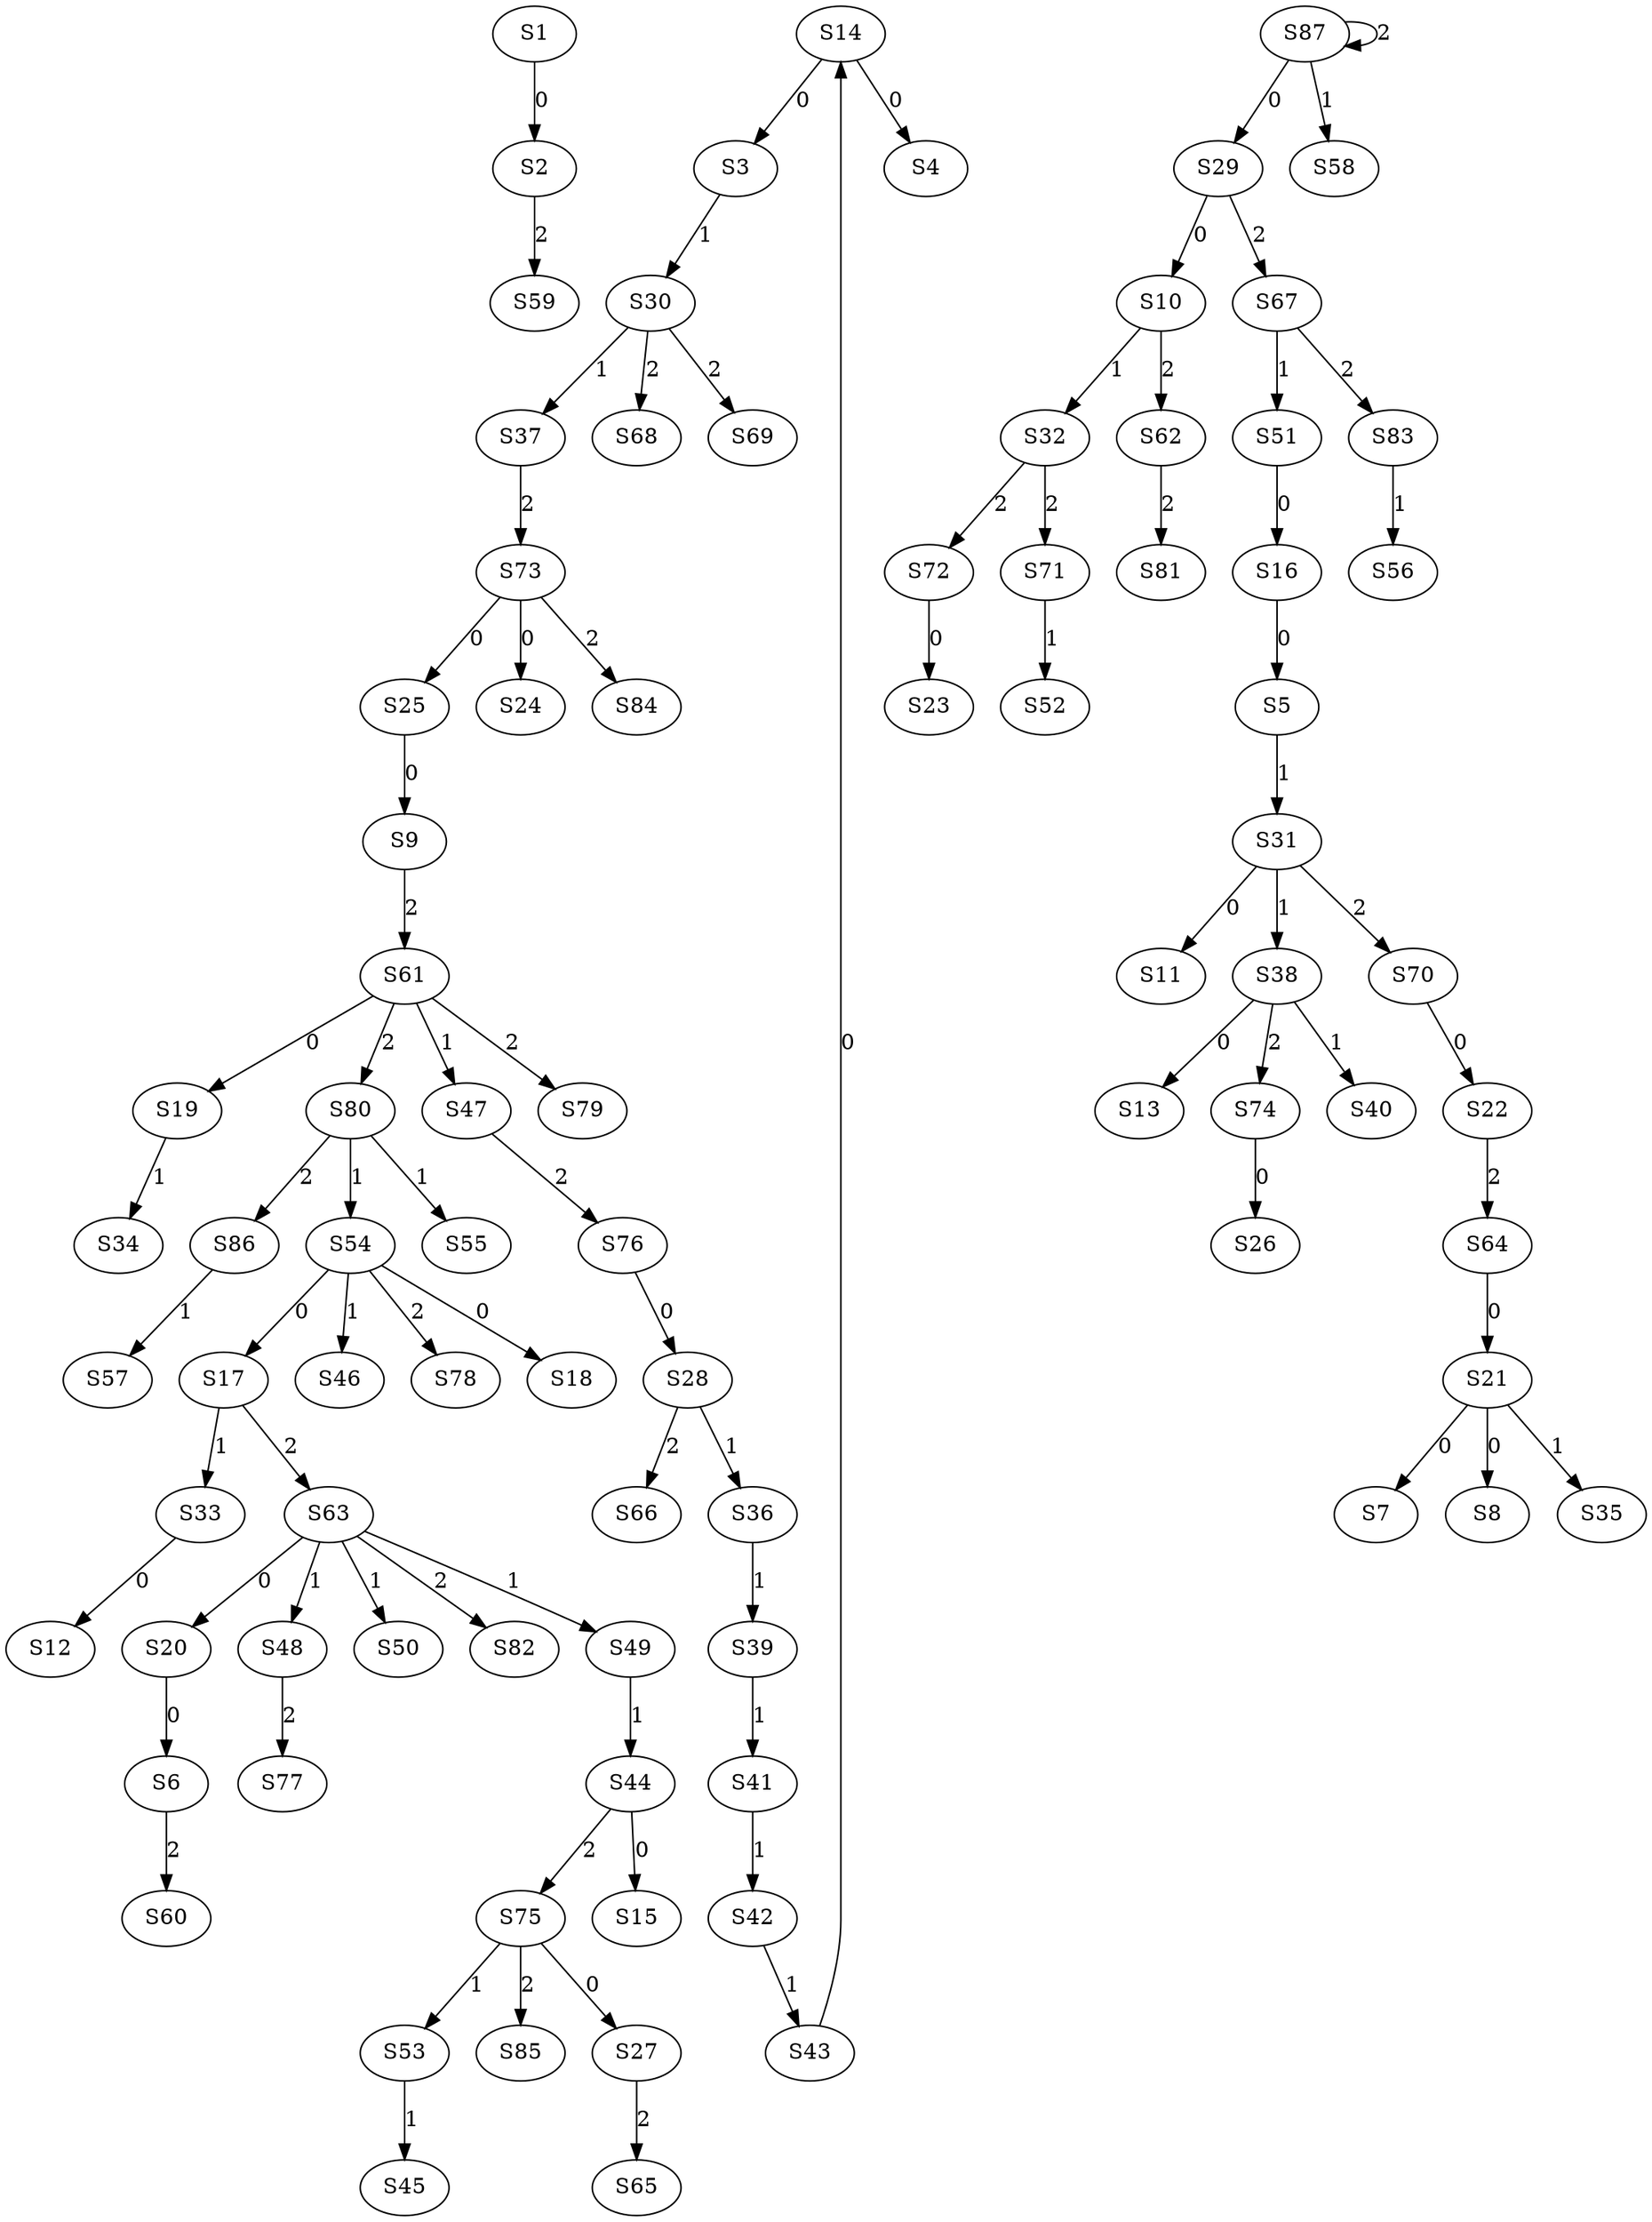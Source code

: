 strict digraph {
	S1 -> S2 [ label = 0 ];
	S14 -> S3 [ label = 0 ];
	S14 -> S4 [ label = 0 ];
	S16 -> S5 [ label = 0 ];
	S20 -> S6 [ label = 0 ];
	S21 -> S7 [ label = 0 ];
	S21 -> S8 [ label = 0 ];
	S25 -> S9 [ label = 0 ];
	S29 -> S10 [ label = 0 ];
	S31 -> S11 [ label = 0 ];
	S33 -> S12 [ label = 0 ];
	S38 -> S13 [ label = 0 ];
	S43 -> S14 [ label = 0 ];
	S44 -> S15 [ label = 0 ];
	S51 -> S16 [ label = 0 ];
	S54 -> S17 [ label = 0 ];
	S54 -> S18 [ label = 0 ];
	S61 -> S19 [ label = 0 ];
	S63 -> S20 [ label = 0 ];
	S64 -> S21 [ label = 0 ];
	S70 -> S22 [ label = 0 ];
	S72 -> S23 [ label = 0 ];
	S73 -> S24 [ label = 0 ];
	S73 -> S25 [ label = 0 ];
	S74 -> S26 [ label = 0 ];
	S75 -> S27 [ label = 0 ];
	S76 -> S28 [ label = 0 ];
	S87 -> S29 [ label = 0 ];
	S3 -> S30 [ label = 1 ];
	S5 -> S31 [ label = 1 ];
	S10 -> S32 [ label = 1 ];
	S17 -> S33 [ label = 1 ];
	S19 -> S34 [ label = 1 ];
	S21 -> S35 [ label = 1 ];
	S28 -> S36 [ label = 1 ];
	S30 -> S37 [ label = 1 ];
	S31 -> S38 [ label = 1 ];
	S36 -> S39 [ label = 1 ];
	S38 -> S40 [ label = 1 ];
	S39 -> S41 [ label = 1 ];
	S41 -> S42 [ label = 1 ];
	S42 -> S43 [ label = 1 ];
	S49 -> S44 [ label = 1 ];
	S53 -> S45 [ label = 1 ];
	S54 -> S46 [ label = 1 ];
	S61 -> S47 [ label = 1 ];
	S63 -> S48 [ label = 1 ];
	S63 -> S49 [ label = 1 ];
	S63 -> S50 [ label = 1 ];
	S67 -> S51 [ label = 1 ];
	S71 -> S52 [ label = 1 ];
	S75 -> S53 [ label = 1 ];
	S80 -> S54 [ label = 1 ];
	S80 -> S55 [ label = 1 ];
	S83 -> S56 [ label = 1 ];
	S86 -> S57 [ label = 1 ];
	S87 -> S58 [ label = 1 ];
	S2 -> S59 [ label = 2 ];
	S6 -> S60 [ label = 2 ];
	S9 -> S61 [ label = 2 ];
	S10 -> S62 [ label = 2 ];
	S17 -> S63 [ label = 2 ];
	S22 -> S64 [ label = 2 ];
	S27 -> S65 [ label = 2 ];
	S28 -> S66 [ label = 2 ];
	S29 -> S67 [ label = 2 ];
	S30 -> S68 [ label = 2 ];
	S30 -> S69 [ label = 2 ];
	S31 -> S70 [ label = 2 ];
	S32 -> S71 [ label = 2 ];
	S32 -> S72 [ label = 2 ];
	S37 -> S73 [ label = 2 ];
	S38 -> S74 [ label = 2 ];
	S44 -> S75 [ label = 2 ];
	S47 -> S76 [ label = 2 ];
	S48 -> S77 [ label = 2 ];
	S54 -> S78 [ label = 2 ];
	S61 -> S79 [ label = 2 ];
	S61 -> S80 [ label = 2 ];
	S62 -> S81 [ label = 2 ];
	S63 -> S82 [ label = 2 ];
	S67 -> S83 [ label = 2 ];
	S73 -> S84 [ label = 2 ];
	S75 -> S85 [ label = 2 ];
	S80 -> S86 [ label = 2 ];
	S87 -> S87 [ label = 2 ];
}